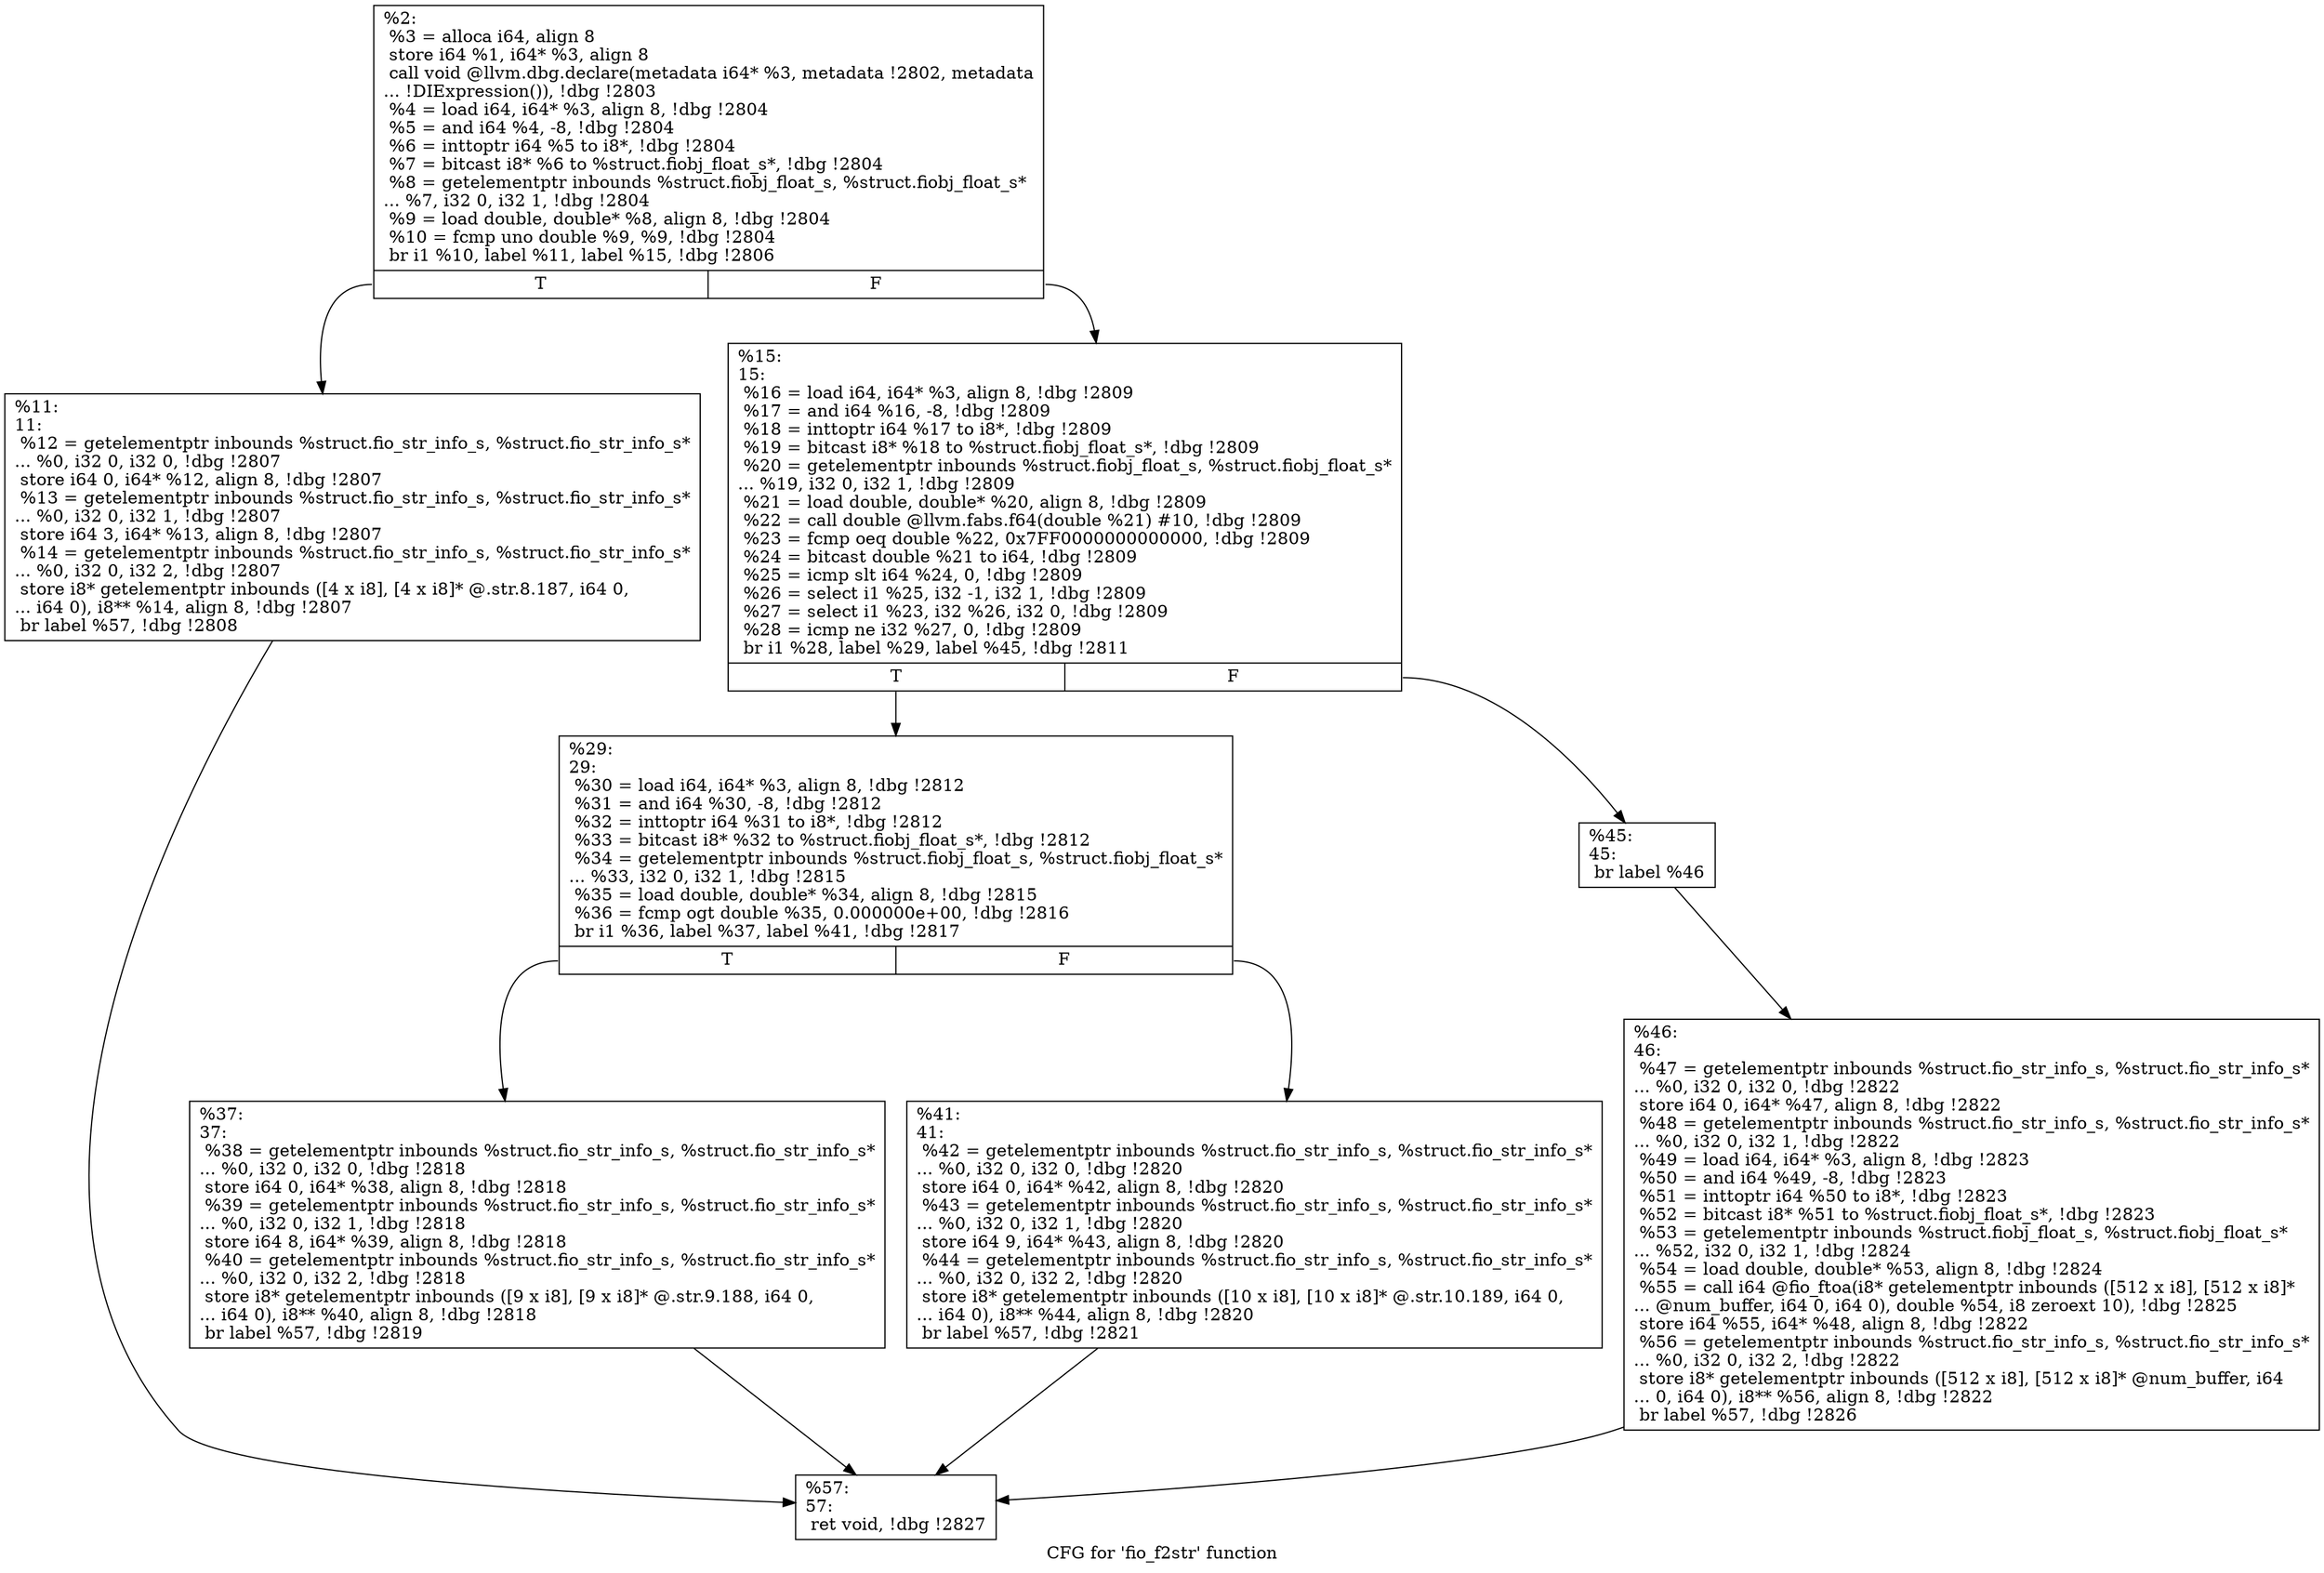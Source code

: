 digraph "CFG for 'fio_f2str' function" {
	label="CFG for 'fio_f2str' function";

	Node0x55685201b7d0 [shape=record,label="{%2:\l  %3 = alloca i64, align 8\l  store i64 %1, i64* %3, align 8\l  call void @llvm.dbg.declare(metadata i64* %3, metadata !2802, metadata\l... !DIExpression()), !dbg !2803\l  %4 = load i64, i64* %3, align 8, !dbg !2804\l  %5 = and i64 %4, -8, !dbg !2804\l  %6 = inttoptr i64 %5 to i8*, !dbg !2804\l  %7 = bitcast i8* %6 to %struct.fiobj_float_s*, !dbg !2804\l  %8 = getelementptr inbounds %struct.fiobj_float_s, %struct.fiobj_float_s*\l... %7, i32 0, i32 1, !dbg !2804\l  %9 = load double, double* %8, align 8, !dbg !2804\l  %10 = fcmp uno double %9, %9, !dbg !2804\l  br i1 %10, label %11, label %15, !dbg !2806\l|{<s0>T|<s1>F}}"];
	Node0x55685201b7d0:s0 -> Node0x55685201b820;
	Node0x55685201b7d0:s1 -> Node0x55685201b870;
	Node0x55685201b820 [shape=record,label="{%11:\l11:                                               \l  %12 = getelementptr inbounds %struct.fio_str_info_s, %struct.fio_str_info_s*\l... %0, i32 0, i32 0, !dbg !2807\l  store i64 0, i64* %12, align 8, !dbg !2807\l  %13 = getelementptr inbounds %struct.fio_str_info_s, %struct.fio_str_info_s*\l... %0, i32 0, i32 1, !dbg !2807\l  store i64 3, i64* %13, align 8, !dbg !2807\l  %14 = getelementptr inbounds %struct.fio_str_info_s, %struct.fio_str_info_s*\l... %0, i32 0, i32 2, !dbg !2807\l  store i8* getelementptr inbounds ([4 x i8], [4 x i8]* @.str.8.187, i64 0,\l... i64 0), i8** %14, align 8, !dbg !2807\l  br label %57, !dbg !2808\l}"];
	Node0x55685201b820 -> Node0x55685201ba50;
	Node0x55685201b870 [shape=record,label="{%15:\l15:                                               \l  %16 = load i64, i64* %3, align 8, !dbg !2809\l  %17 = and i64 %16, -8, !dbg !2809\l  %18 = inttoptr i64 %17 to i8*, !dbg !2809\l  %19 = bitcast i8* %18 to %struct.fiobj_float_s*, !dbg !2809\l  %20 = getelementptr inbounds %struct.fiobj_float_s, %struct.fiobj_float_s*\l... %19, i32 0, i32 1, !dbg !2809\l  %21 = load double, double* %20, align 8, !dbg !2809\l  %22 = call double @llvm.fabs.f64(double %21) #10, !dbg !2809\l  %23 = fcmp oeq double %22, 0x7FF0000000000000, !dbg !2809\l  %24 = bitcast double %21 to i64, !dbg !2809\l  %25 = icmp slt i64 %24, 0, !dbg !2809\l  %26 = select i1 %25, i32 -1, i32 1, !dbg !2809\l  %27 = select i1 %23, i32 %26, i32 0, !dbg !2809\l  %28 = icmp ne i32 %27, 0, !dbg !2809\l  br i1 %28, label %29, label %45, !dbg !2811\l|{<s0>T|<s1>F}}"];
	Node0x55685201b870:s0 -> Node0x55685201b8c0;
	Node0x55685201b870:s1 -> Node0x55685201b9b0;
	Node0x55685201b8c0 [shape=record,label="{%29:\l29:                                               \l  %30 = load i64, i64* %3, align 8, !dbg !2812\l  %31 = and i64 %30, -8, !dbg !2812\l  %32 = inttoptr i64 %31 to i8*, !dbg !2812\l  %33 = bitcast i8* %32 to %struct.fiobj_float_s*, !dbg !2812\l  %34 = getelementptr inbounds %struct.fiobj_float_s, %struct.fiobj_float_s*\l... %33, i32 0, i32 1, !dbg !2815\l  %35 = load double, double* %34, align 8, !dbg !2815\l  %36 = fcmp ogt double %35, 0.000000e+00, !dbg !2816\l  br i1 %36, label %37, label %41, !dbg !2817\l|{<s0>T|<s1>F}}"];
	Node0x55685201b8c0:s0 -> Node0x55685201b910;
	Node0x55685201b8c0:s1 -> Node0x55685201b960;
	Node0x55685201b910 [shape=record,label="{%37:\l37:                                               \l  %38 = getelementptr inbounds %struct.fio_str_info_s, %struct.fio_str_info_s*\l... %0, i32 0, i32 0, !dbg !2818\l  store i64 0, i64* %38, align 8, !dbg !2818\l  %39 = getelementptr inbounds %struct.fio_str_info_s, %struct.fio_str_info_s*\l... %0, i32 0, i32 1, !dbg !2818\l  store i64 8, i64* %39, align 8, !dbg !2818\l  %40 = getelementptr inbounds %struct.fio_str_info_s, %struct.fio_str_info_s*\l... %0, i32 0, i32 2, !dbg !2818\l  store i8* getelementptr inbounds ([9 x i8], [9 x i8]* @.str.9.188, i64 0,\l... i64 0), i8** %40, align 8, !dbg !2818\l  br label %57, !dbg !2819\l}"];
	Node0x55685201b910 -> Node0x55685201ba50;
	Node0x55685201b960 [shape=record,label="{%41:\l41:                                               \l  %42 = getelementptr inbounds %struct.fio_str_info_s, %struct.fio_str_info_s*\l... %0, i32 0, i32 0, !dbg !2820\l  store i64 0, i64* %42, align 8, !dbg !2820\l  %43 = getelementptr inbounds %struct.fio_str_info_s, %struct.fio_str_info_s*\l... %0, i32 0, i32 1, !dbg !2820\l  store i64 9, i64* %43, align 8, !dbg !2820\l  %44 = getelementptr inbounds %struct.fio_str_info_s, %struct.fio_str_info_s*\l... %0, i32 0, i32 2, !dbg !2820\l  store i8* getelementptr inbounds ([10 x i8], [10 x i8]* @.str.10.189, i64 0,\l... i64 0), i8** %44, align 8, !dbg !2820\l  br label %57, !dbg !2821\l}"];
	Node0x55685201b960 -> Node0x55685201ba50;
	Node0x55685201b9b0 [shape=record,label="{%45:\l45:                                               \l  br label %46\l}"];
	Node0x55685201b9b0 -> Node0x55685201ba00;
	Node0x55685201ba00 [shape=record,label="{%46:\l46:                                               \l  %47 = getelementptr inbounds %struct.fio_str_info_s, %struct.fio_str_info_s*\l... %0, i32 0, i32 0, !dbg !2822\l  store i64 0, i64* %47, align 8, !dbg !2822\l  %48 = getelementptr inbounds %struct.fio_str_info_s, %struct.fio_str_info_s*\l... %0, i32 0, i32 1, !dbg !2822\l  %49 = load i64, i64* %3, align 8, !dbg !2823\l  %50 = and i64 %49, -8, !dbg !2823\l  %51 = inttoptr i64 %50 to i8*, !dbg !2823\l  %52 = bitcast i8* %51 to %struct.fiobj_float_s*, !dbg !2823\l  %53 = getelementptr inbounds %struct.fiobj_float_s, %struct.fiobj_float_s*\l... %52, i32 0, i32 1, !dbg !2824\l  %54 = load double, double* %53, align 8, !dbg !2824\l  %55 = call i64 @fio_ftoa(i8* getelementptr inbounds ([512 x i8], [512 x i8]*\l... @num_buffer, i64 0, i64 0), double %54, i8 zeroext 10), !dbg !2825\l  store i64 %55, i64* %48, align 8, !dbg !2822\l  %56 = getelementptr inbounds %struct.fio_str_info_s, %struct.fio_str_info_s*\l... %0, i32 0, i32 2, !dbg !2822\l  store i8* getelementptr inbounds ([512 x i8], [512 x i8]* @num_buffer, i64\l... 0, i64 0), i8** %56, align 8, !dbg !2822\l  br label %57, !dbg !2826\l}"];
	Node0x55685201ba00 -> Node0x55685201ba50;
	Node0x55685201ba50 [shape=record,label="{%57:\l57:                                               \l  ret void, !dbg !2827\l}"];
}
